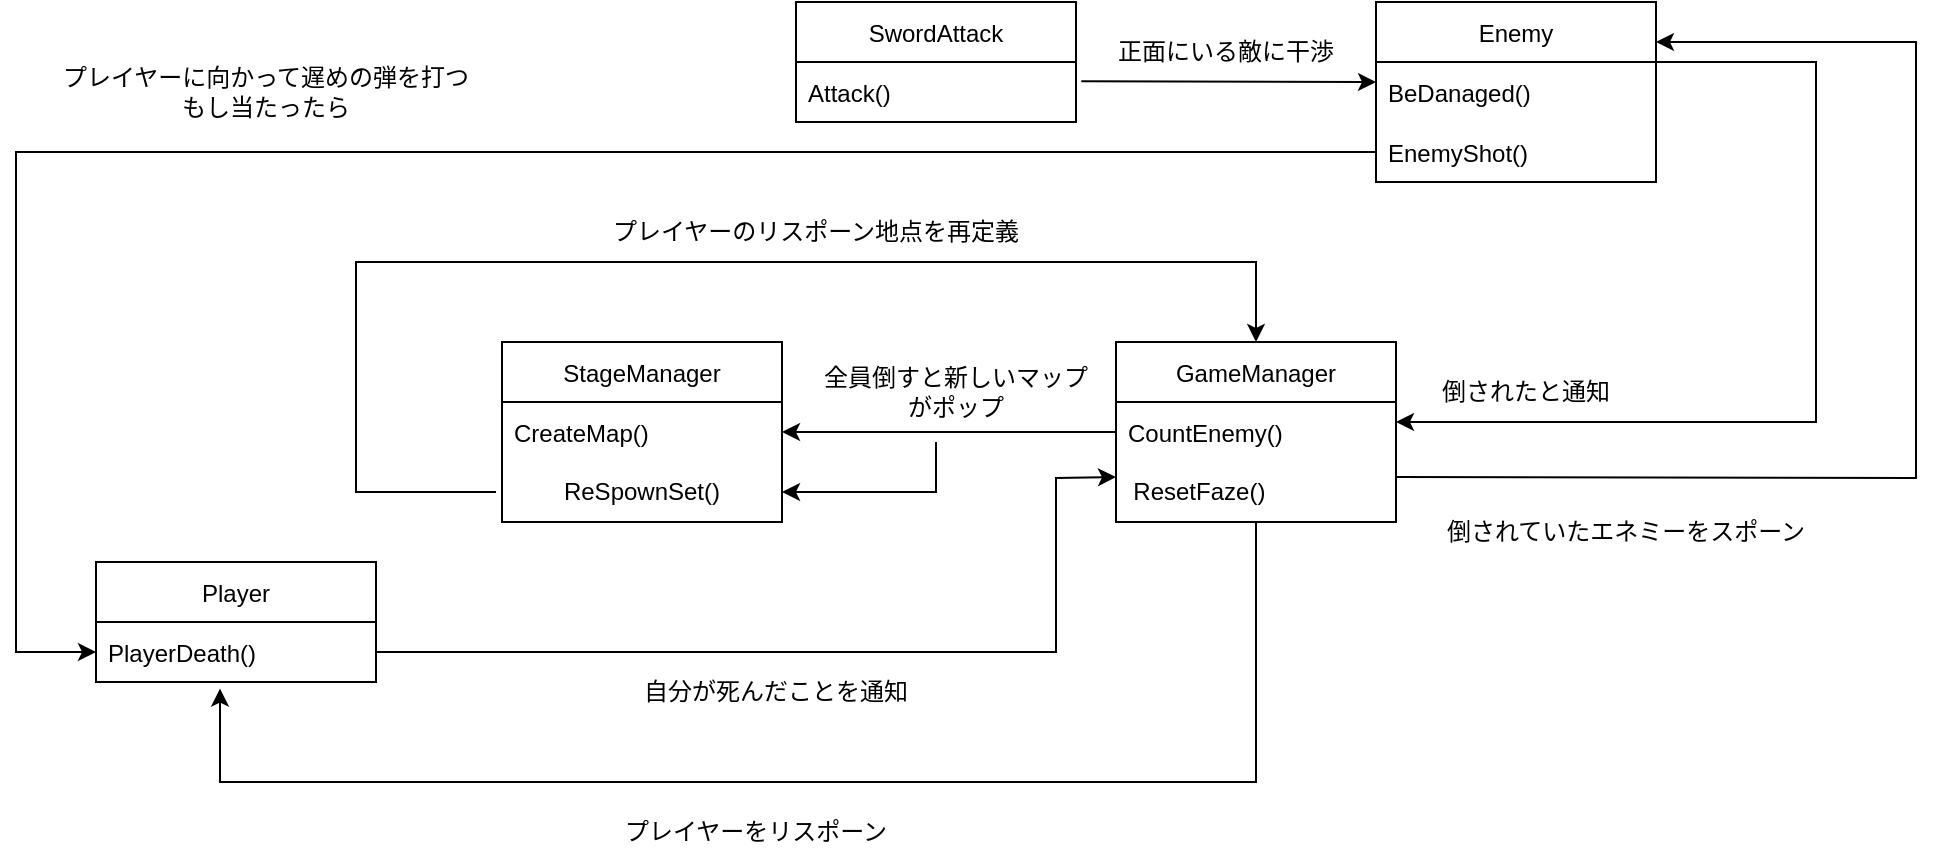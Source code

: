<mxfile version="20.0.3" type="github">
  <diagram id="C5RBs43oDa-KdzZeNtuy" name="Page-1">
    <mxGraphModel dx="1221" dy="688" grid="1" gridSize="10" guides="1" tooltips="1" connect="1" arrows="1" fold="1" page="1" pageScale="1" pageWidth="827" pageHeight="1169" math="0" shadow="0">
      <root>
        <mxCell id="WIyWlLk6GJQsqaUBKTNV-0" />
        <mxCell id="WIyWlLk6GJQsqaUBKTNV-1" parent="WIyWlLk6GJQsqaUBKTNV-0" />
        <mxCell id="H2zo8kAle7jROt4ZqT-0-6" value="" style="endArrow=classic;html=1;rounded=0;exitX=1.019;exitY=0.32;exitDx=0;exitDy=0;exitPerimeter=0;" edge="1" parent="WIyWlLk6GJQsqaUBKTNV-1" source="H2zo8kAle7jROt4ZqT-0-9">
          <mxGeometry width="50" height="50" relative="1" as="geometry">
            <mxPoint x="640" y="180" as="sourcePoint" />
            <mxPoint x="780" y="180.01" as="targetPoint" />
          </mxGeometry>
        </mxCell>
        <mxCell id="H2zo8kAle7jROt4ZqT-0-7" value="正面にいる敵に干渉" style="text;html=1;strokeColor=none;fillColor=none;align=center;verticalAlign=middle;whiteSpace=wrap;rounded=0;" vertex="1" parent="WIyWlLk6GJQsqaUBKTNV-1">
          <mxGeometry x="640" y="150" width="130" height="30" as="geometry" />
        </mxCell>
        <mxCell id="H2zo8kAle7jROt4ZqT-0-8" value="SwordAttack" style="swimlane;fontStyle=0;childLayout=stackLayout;horizontal=1;startSize=30;horizontalStack=0;resizeParent=1;resizeParentMax=0;resizeLast=0;collapsible=1;marginBottom=0;" vertex="1" parent="WIyWlLk6GJQsqaUBKTNV-1">
          <mxGeometry x="490" y="140" width="140" height="60" as="geometry" />
        </mxCell>
        <mxCell id="H2zo8kAle7jROt4ZqT-0-9" value="Attack()" style="text;strokeColor=none;fillColor=none;align=left;verticalAlign=middle;spacingLeft=4;spacingRight=4;overflow=hidden;points=[[0,0.5],[1,0.5]];portConstraint=eastwest;rotatable=0;" vertex="1" parent="H2zo8kAle7jROt4ZqT-0-8">
          <mxGeometry y="30" width="140" height="30" as="geometry" />
        </mxCell>
        <mxCell id="H2zo8kAle7jROt4ZqT-0-12" value="Enemy" style="swimlane;fontStyle=0;childLayout=stackLayout;horizontal=1;startSize=30;horizontalStack=0;resizeParent=1;resizeParentMax=0;resizeLast=0;collapsible=1;marginBottom=0;" vertex="1" parent="WIyWlLk6GJQsqaUBKTNV-1">
          <mxGeometry x="780" y="140" width="140" height="90" as="geometry" />
        </mxCell>
        <mxCell id="H2zo8kAle7jROt4ZqT-0-13" value="BeDanaged()" style="text;strokeColor=none;fillColor=none;align=left;verticalAlign=middle;spacingLeft=4;spacingRight=4;overflow=hidden;points=[[0,0.5],[1,0.5]];portConstraint=eastwest;rotatable=0;" vertex="1" parent="H2zo8kAle7jROt4ZqT-0-12">
          <mxGeometry y="30" width="140" height="30" as="geometry" />
        </mxCell>
        <mxCell id="H2zo8kAle7jROt4ZqT-0-34" value="EnemyShot()" style="text;strokeColor=none;fillColor=none;align=left;verticalAlign=middle;spacingLeft=4;spacingRight=4;overflow=hidden;points=[[0,0.5],[1,0.5]];portConstraint=eastwest;rotatable=0;" vertex="1" parent="H2zo8kAle7jROt4ZqT-0-12">
          <mxGeometry y="60" width="140" height="30" as="geometry" />
        </mxCell>
        <mxCell id="H2zo8kAle7jROt4ZqT-0-16" value="" style="endArrow=classic;html=1;rounded=0;exitX=1;exitY=0.5;exitDx=0;exitDy=0;" edge="1" parent="WIyWlLk6GJQsqaUBKTNV-1" source="H2zo8kAle7jROt4ZqT-0-13">
          <mxGeometry width="50" height="50" relative="1" as="geometry">
            <mxPoint x="500" y="330" as="sourcePoint" />
            <mxPoint x="790" y="350" as="targetPoint" />
            <Array as="points">
              <mxPoint x="920" y="170" />
              <mxPoint x="1000" y="170" />
              <mxPoint x="1000" y="350" />
              <mxPoint x="800" y="350" />
            </Array>
          </mxGeometry>
        </mxCell>
        <mxCell id="H2zo8kAle7jROt4ZqT-0-17" value="倒されたと通知" style="text;html=1;strokeColor=none;fillColor=none;align=center;verticalAlign=middle;whiteSpace=wrap;rounded=0;" vertex="1" parent="WIyWlLk6GJQsqaUBKTNV-1">
          <mxGeometry x="790" y="320" width="130" height="30" as="geometry" />
        </mxCell>
        <mxCell id="H2zo8kAle7jROt4ZqT-0-18" value="GameManager" style="swimlane;fontStyle=0;childLayout=stackLayout;horizontal=1;startSize=30;horizontalStack=0;resizeParent=1;resizeParentMax=0;resizeLast=0;collapsible=1;marginBottom=0;" vertex="1" parent="WIyWlLk6GJQsqaUBKTNV-1">
          <mxGeometry x="650" y="310" width="140" height="90" as="geometry" />
        </mxCell>
        <mxCell id="H2zo8kAle7jROt4ZqT-0-19" value="CountEnemy()" style="text;strokeColor=none;fillColor=none;align=left;verticalAlign=middle;spacingLeft=4;spacingRight=4;overflow=hidden;points=[[0,0.5],[1,0.5]];portConstraint=eastwest;rotatable=0;" vertex="1" parent="H2zo8kAle7jROt4ZqT-0-18">
          <mxGeometry y="30" width="140" height="30" as="geometry" />
        </mxCell>
        <mxCell id="H2zo8kAle7jROt4ZqT-0-38" value="&amp;nbsp; ResetFaze()" style="text;html=1;strokeColor=none;fillColor=none;align=left;verticalAlign=middle;whiteSpace=wrap;rounded=0;" vertex="1" parent="H2zo8kAle7jROt4ZqT-0-18">
          <mxGeometry y="60" width="140" height="30" as="geometry" />
        </mxCell>
        <mxCell id="H2zo8kAle7jROt4ZqT-0-24" value="StageManager" style="swimlane;fontStyle=0;childLayout=stackLayout;horizontal=1;startSize=30;horizontalStack=0;resizeParent=1;resizeParentMax=0;resizeLast=0;collapsible=1;marginBottom=0;" vertex="1" parent="WIyWlLk6GJQsqaUBKTNV-1">
          <mxGeometry x="343" y="310" width="140" height="90" as="geometry" />
        </mxCell>
        <mxCell id="H2zo8kAle7jROt4ZqT-0-25" value="CreateMap()" style="text;strokeColor=none;fillColor=none;align=left;verticalAlign=middle;spacingLeft=4;spacingRight=4;overflow=hidden;points=[[0,0.5],[1,0.5]];portConstraint=eastwest;rotatable=0;" vertex="1" parent="H2zo8kAle7jROt4ZqT-0-24">
          <mxGeometry y="30" width="140" height="30" as="geometry" />
        </mxCell>
        <mxCell id="H2zo8kAle7jROt4ZqT-0-41" value="ReSpownSet()" style="text;html=1;strokeColor=none;fillColor=none;align=center;verticalAlign=middle;whiteSpace=wrap;rounded=0;" vertex="1" parent="H2zo8kAle7jROt4ZqT-0-24">
          <mxGeometry y="60" width="140" height="30" as="geometry" />
        </mxCell>
        <mxCell id="H2zo8kAle7jROt4ZqT-0-28" value="" style="endArrow=classic;html=1;rounded=0;exitX=0;exitY=0.5;exitDx=0;exitDy=0;entryX=1;entryY=0.5;entryDx=0;entryDy=0;" edge="1" parent="WIyWlLk6GJQsqaUBKTNV-1" source="H2zo8kAle7jROt4ZqT-0-19" target="H2zo8kAle7jROt4ZqT-0-25">
          <mxGeometry width="50" height="50" relative="1" as="geometry">
            <mxPoint x="520" y="420" as="sourcePoint" />
            <mxPoint x="570" y="370" as="targetPoint" />
            <Array as="points">
              <mxPoint x="570" y="355" />
            </Array>
          </mxGeometry>
        </mxCell>
        <mxCell id="H2zo8kAle7jROt4ZqT-0-29" value="全員倒すと新しいマップがポップ" style="text;html=1;strokeColor=none;fillColor=none;align=center;verticalAlign=middle;whiteSpace=wrap;rounded=0;" vertex="1" parent="WIyWlLk6GJQsqaUBKTNV-1">
          <mxGeometry x="500" y="320" width="140" height="30" as="geometry" />
        </mxCell>
        <mxCell id="H2zo8kAle7jROt4ZqT-0-30" value="Player" style="swimlane;fontStyle=0;childLayout=stackLayout;horizontal=1;startSize=30;horizontalStack=0;resizeParent=1;resizeParentMax=0;resizeLast=0;collapsible=1;marginBottom=0;" vertex="1" parent="WIyWlLk6GJQsqaUBKTNV-1">
          <mxGeometry x="140" y="420" width="140" height="60" as="geometry" />
        </mxCell>
        <mxCell id="H2zo8kAle7jROt4ZqT-0-32" value="PlayerDeath()" style="text;strokeColor=none;fillColor=none;align=left;verticalAlign=middle;spacingLeft=4;spacingRight=4;overflow=hidden;points=[[0,0.5],[1,0.5]];portConstraint=eastwest;rotatable=0;" vertex="1" parent="H2zo8kAle7jROt4ZqT-0-30">
          <mxGeometry y="30" width="140" height="30" as="geometry" />
        </mxCell>
        <mxCell id="H2zo8kAle7jROt4ZqT-0-35" value="" style="endArrow=classic;html=1;rounded=0;exitX=0;exitY=0.5;exitDx=0;exitDy=0;entryX=0;entryY=0.5;entryDx=0;entryDy=0;" edge="1" parent="WIyWlLk6GJQsqaUBKTNV-1" source="H2zo8kAle7jROt4ZqT-0-34" target="H2zo8kAle7jROt4ZqT-0-32">
          <mxGeometry width="50" height="50" relative="1" as="geometry">
            <mxPoint x="480" y="270" as="sourcePoint" />
            <mxPoint x="290" y="210" as="targetPoint" />
            <Array as="points">
              <mxPoint x="100" y="215" />
              <mxPoint x="100" y="465" />
            </Array>
          </mxGeometry>
        </mxCell>
        <mxCell id="H2zo8kAle7jROt4ZqT-0-36" value="プレイヤーに向かって遅めの弾を打つ&lt;br&gt;もし当たったら" style="text;html=1;strokeColor=none;fillColor=none;align=center;verticalAlign=middle;whiteSpace=wrap;rounded=0;" vertex="1" parent="WIyWlLk6GJQsqaUBKTNV-1">
          <mxGeometry x="120" y="170" width="210" height="30" as="geometry" />
        </mxCell>
        <mxCell id="H2zo8kAle7jROt4ZqT-0-37" value="" style="endArrow=classic;html=1;rounded=0;exitX=1;exitY=0.5;exitDx=0;exitDy=0;entryX=0;entryY=0.25;entryDx=0;entryDy=0;" edge="1" parent="WIyWlLk6GJQsqaUBKTNV-1" source="H2zo8kAle7jROt4ZqT-0-32" target="H2zo8kAle7jROt4ZqT-0-38">
          <mxGeometry width="50" height="50" relative="1" as="geometry">
            <mxPoint x="480" y="230" as="sourcePoint" />
            <mxPoint x="620" y="465" as="targetPoint" />
            <Array as="points">
              <mxPoint x="620" y="465" />
              <mxPoint x="620" y="378" />
            </Array>
          </mxGeometry>
        </mxCell>
        <mxCell id="H2zo8kAle7jROt4ZqT-0-39" value="" style="endArrow=classic;html=1;rounded=0;exitX=1;exitY=0.25;exitDx=0;exitDy=0;" edge="1" parent="WIyWlLk6GJQsqaUBKTNV-1" source="H2zo8kAle7jROt4ZqT-0-38">
          <mxGeometry width="50" height="50" relative="1" as="geometry">
            <mxPoint x="480" y="230" as="sourcePoint" />
            <mxPoint x="920" y="160" as="targetPoint" />
            <Array as="points">
              <mxPoint x="1050" y="378" />
              <mxPoint x="1050" y="200" />
              <mxPoint x="1050" y="160" />
            </Array>
          </mxGeometry>
        </mxCell>
        <mxCell id="H2zo8kAle7jROt4ZqT-0-40" value="倒されていたエネミーをスポーン" style="text;html=1;strokeColor=none;fillColor=none;align=center;verticalAlign=middle;whiteSpace=wrap;rounded=0;" vertex="1" parent="WIyWlLk6GJQsqaUBKTNV-1">
          <mxGeometry x="790" y="390" width="230" height="30" as="geometry" />
        </mxCell>
        <mxCell id="H2zo8kAle7jROt4ZqT-0-42" value="" style="endArrow=classic;html=1;rounded=0;entryX=0.5;entryY=0;entryDx=0;entryDy=0;" edge="1" parent="WIyWlLk6GJQsqaUBKTNV-1" target="H2zo8kAle7jROt4ZqT-0-18">
          <mxGeometry width="50" height="50" relative="1" as="geometry">
            <mxPoint x="340" y="385" as="sourcePoint" />
            <mxPoint x="630" y="410" as="targetPoint" />
            <Array as="points">
              <mxPoint x="270" y="385" />
              <mxPoint x="270" y="270" />
              <mxPoint x="720" y="270" />
            </Array>
          </mxGeometry>
        </mxCell>
        <mxCell id="H2zo8kAle7jROt4ZqT-0-43" value="プレイヤーのリスポーン地点を再定義" style="text;html=1;strokeColor=none;fillColor=none;align=center;verticalAlign=middle;whiteSpace=wrap;rounded=0;" vertex="1" parent="WIyWlLk6GJQsqaUBKTNV-1">
          <mxGeometry x="390" y="240" width="220" height="30" as="geometry" />
        </mxCell>
        <mxCell id="H2zo8kAle7jROt4ZqT-0-44" value="" style="endArrow=classic;html=1;rounded=0;entryX=1;entryY=0.5;entryDx=0;entryDy=0;" edge="1" parent="WIyWlLk6GJQsqaUBKTNV-1" target="H2zo8kAle7jROt4ZqT-0-41">
          <mxGeometry width="50" height="50" relative="1" as="geometry">
            <mxPoint x="560" y="360" as="sourcePoint" />
            <mxPoint x="660" y="480" as="targetPoint" />
            <Array as="points">
              <mxPoint x="560" y="385" />
            </Array>
          </mxGeometry>
        </mxCell>
        <mxCell id="H2zo8kAle7jROt4ZqT-0-45" value="自分が死んだことを通知" style="text;html=1;strokeColor=none;fillColor=none;align=center;verticalAlign=middle;whiteSpace=wrap;rounded=0;" vertex="1" parent="WIyWlLk6GJQsqaUBKTNV-1">
          <mxGeometry x="390" y="470" width="180" height="30" as="geometry" />
        </mxCell>
        <mxCell id="H2zo8kAle7jROt4ZqT-0-46" value="" style="endArrow=classic;html=1;rounded=0;exitX=0.5;exitY=1;exitDx=0;exitDy=0;entryX=0.443;entryY=1.11;entryDx=0;entryDy=0;entryPerimeter=0;" edge="1" parent="WIyWlLk6GJQsqaUBKTNV-1" source="H2zo8kAle7jROt4ZqT-0-38" target="H2zo8kAle7jROt4ZqT-0-32">
          <mxGeometry width="50" height="50" relative="1" as="geometry">
            <mxPoint x="610" y="520" as="sourcePoint" />
            <mxPoint x="660" y="470" as="targetPoint" />
            <Array as="points">
              <mxPoint x="720" y="530" />
              <mxPoint x="202" y="530" />
            </Array>
          </mxGeometry>
        </mxCell>
        <mxCell id="H2zo8kAle7jROt4ZqT-0-47" value="プレイヤーをリスポーン" style="text;html=1;strokeColor=none;fillColor=none;align=center;verticalAlign=middle;whiteSpace=wrap;rounded=0;" vertex="1" parent="WIyWlLk6GJQsqaUBKTNV-1">
          <mxGeometry x="380" y="540" width="180" height="30" as="geometry" />
        </mxCell>
      </root>
    </mxGraphModel>
  </diagram>
</mxfile>
